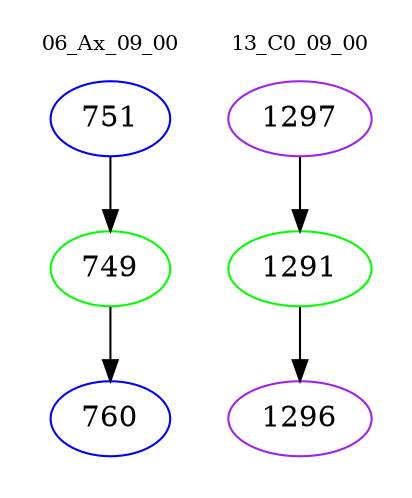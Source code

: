 digraph{
subgraph cluster_0 {
color = white
label = "06_Ax_09_00";
fontsize=10;
T0_751 [label="751", color="blue"]
T0_751 -> T0_749 [color="black"]
T0_749 [label="749", color="green"]
T0_749 -> T0_760 [color="black"]
T0_760 [label="760", color="blue"]
}
subgraph cluster_1 {
color = white
label = "13_C0_09_00";
fontsize=10;
T1_1297 [label="1297", color="purple"]
T1_1297 -> T1_1291 [color="black"]
T1_1291 [label="1291", color="green"]
T1_1291 -> T1_1296 [color="black"]
T1_1296 [label="1296", color="purple"]
}
}
